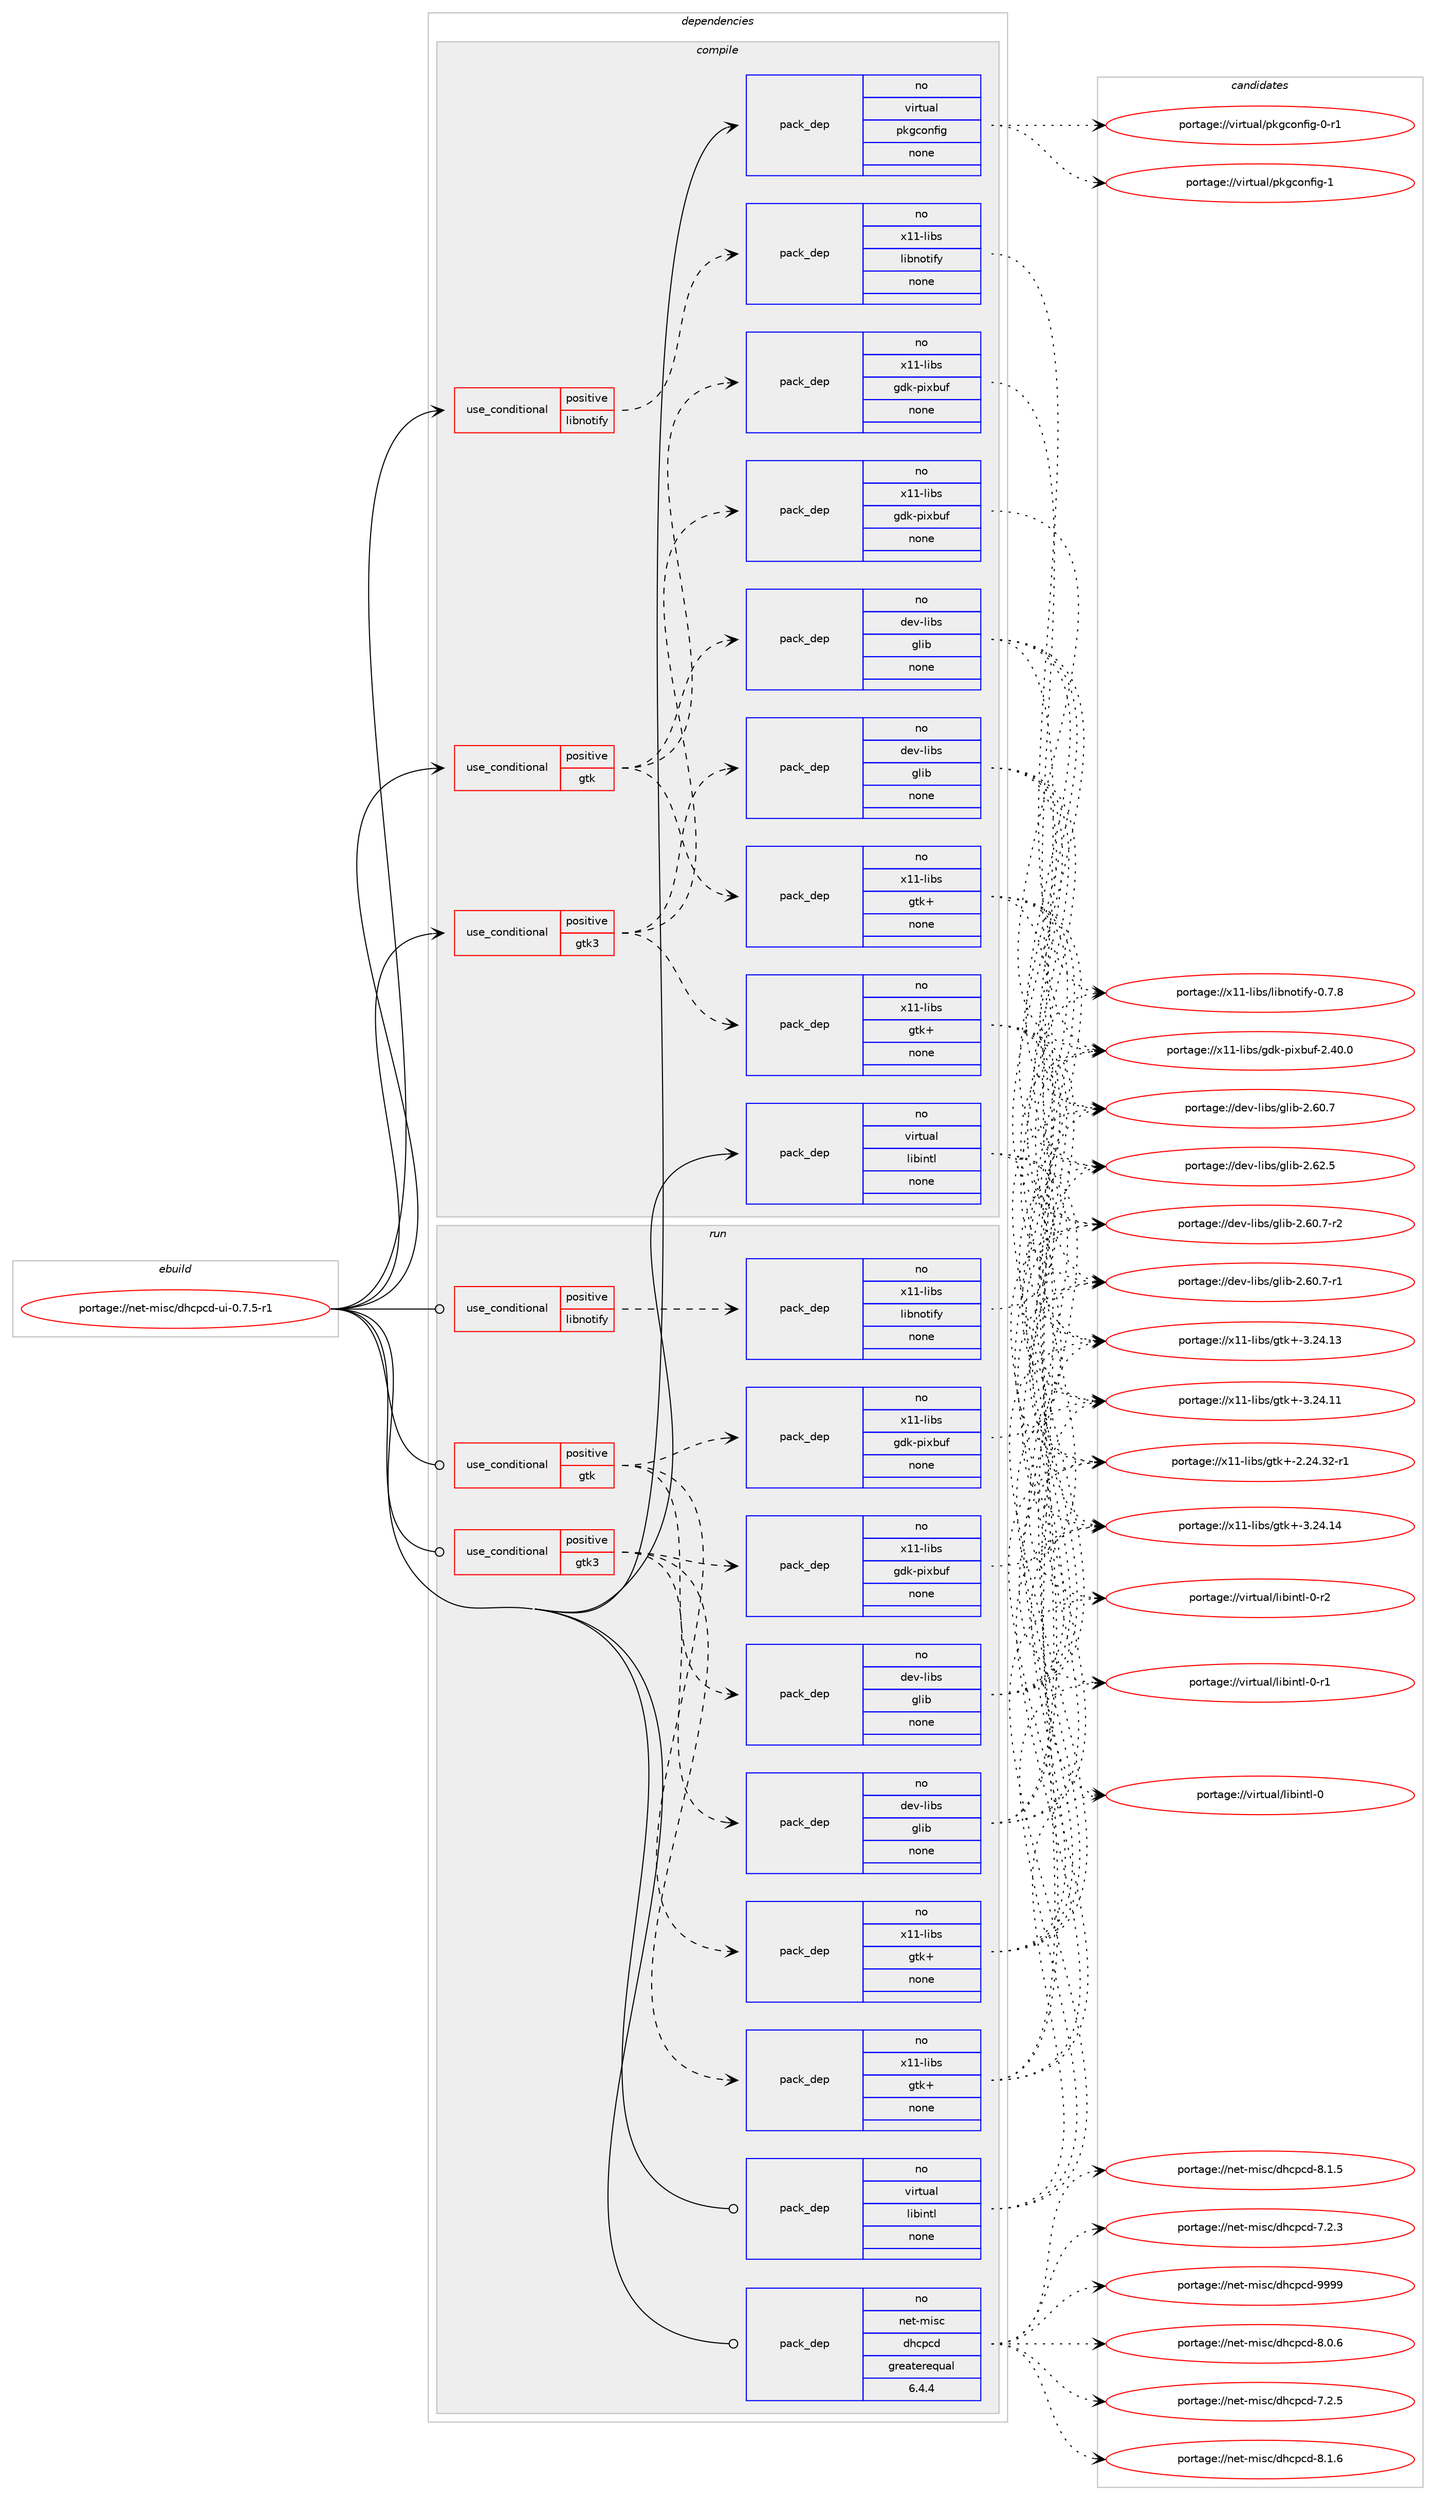 digraph prolog {

# *************
# Graph options
# *************

newrank=true;
concentrate=true;
compound=true;
graph [rankdir=LR,fontname=Helvetica,fontsize=10,ranksep=1.5];#, ranksep=2.5, nodesep=0.2];
edge  [arrowhead=vee];
node  [fontname=Helvetica,fontsize=10];

# **********
# The ebuild
# **********

subgraph cluster_leftcol {
color=gray;
rank=same;
label=<<i>ebuild</i>>;
id [label="portage://net-misc/dhcpcd-ui-0.7.5-r1", color=red, width=4, href="../net-misc/dhcpcd-ui-0.7.5-r1.svg"];
}

# ****************
# The dependencies
# ****************

subgraph cluster_midcol {
color=gray;
label=<<i>dependencies</i>>;
subgraph cluster_compile {
fillcolor="#eeeeee";
style=filled;
label=<<i>compile</i>>;
subgraph cond3591 {
dependency22247 [label=<<TABLE BORDER="0" CELLBORDER="1" CELLSPACING="0" CELLPADDING="4"><TR><TD ROWSPAN="3" CELLPADDING="10">use_conditional</TD></TR><TR><TD>positive</TD></TR><TR><TD>gtk</TD></TR></TABLE>>, shape=none, color=red];
subgraph pack18284 {
dependency22248 [label=<<TABLE BORDER="0" CELLBORDER="1" CELLSPACING="0" CELLPADDING="4" WIDTH="220"><TR><TD ROWSPAN="6" CELLPADDING="30">pack_dep</TD></TR><TR><TD WIDTH="110">no</TD></TR><TR><TD>dev-libs</TD></TR><TR><TD>glib</TD></TR><TR><TD>none</TD></TR><TR><TD></TD></TR></TABLE>>, shape=none, color=blue];
}
dependency22247:e -> dependency22248:w [weight=20,style="dashed",arrowhead="vee"];
subgraph pack18285 {
dependency22249 [label=<<TABLE BORDER="0" CELLBORDER="1" CELLSPACING="0" CELLPADDING="4" WIDTH="220"><TR><TD ROWSPAN="6" CELLPADDING="30">pack_dep</TD></TR><TR><TD WIDTH="110">no</TD></TR><TR><TD>x11-libs</TD></TR><TR><TD>gdk-pixbuf</TD></TR><TR><TD>none</TD></TR><TR><TD></TD></TR></TABLE>>, shape=none, color=blue];
}
dependency22247:e -> dependency22249:w [weight=20,style="dashed",arrowhead="vee"];
subgraph pack18286 {
dependency22250 [label=<<TABLE BORDER="0" CELLBORDER="1" CELLSPACING="0" CELLPADDING="4" WIDTH="220"><TR><TD ROWSPAN="6" CELLPADDING="30">pack_dep</TD></TR><TR><TD WIDTH="110">no</TD></TR><TR><TD>x11-libs</TD></TR><TR><TD>gtk+</TD></TR><TR><TD>none</TD></TR><TR><TD></TD></TR></TABLE>>, shape=none, color=blue];
}
dependency22247:e -> dependency22250:w [weight=20,style="dashed",arrowhead="vee"];
}
id:e -> dependency22247:w [weight=20,style="solid",arrowhead="vee"];
subgraph cond3592 {
dependency22251 [label=<<TABLE BORDER="0" CELLBORDER="1" CELLSPACING="0" CELLPADDING="4"><TR><TD ROWSPAN="3" CELLPADDING="10">use_conditional</TD></TR><TR><TD>positive</TD></TR><TR><TD>gtk3</TD></TR></TABLE>>, shape=none, color=red];
subgraph pack18287 {
dependency22252 [label=<<TABLE BORDER="0" CELLBORDER="1" CELLSPACING="0" CELLPADDING="4" WIDTH="220"><TR><TD ROWSPAN="6" CELLPADDING="30">pack_dep</TD></TR><TR><TD WIDTH="110">no</TD></TR><TR><TD>dev-libs</TD></TR><TR><TD>glib</TD></TR><TR><TD>none</TD></TR><TR><TD></TD></TR></TABLE>>, shape=none, color=blue];
}
dependency22251:e -> dependency22252:w [weight=20,style="dashed",arrowhead="vee"];
subgraph pack18288 {
dependency22253 [label=<<TABLE BORDER="0" CELLBORDER="1" CELLSPACING="0" CELLPADDING="4" WIDTH="220"><TR><TD ROWSPAN="6" CELLPADDING="30">pack_dep</TD></TR><TR><TD WIDTH="110">no</TD></TR><TR><TD>x11-libs</TD></TR><TR><TD>gdk-pixbuf</TD></TR><TR><TD>none</TD></TR><TR><TD></TD></TR></TABLE>>, shape=none, color=blue];
}
dependency22251:e -> dependency22253:w [weight=20,style="dashed",arrowhead="vee"];
subgraph pack18289 {
dependency22254 [label=<<TABLE BORDER="0" CELLBORDER="1" CELLSPACING="0" CELLPADDING="4" WIDTH="220"><TR><TD ROWSPAN="6" CELLPADDING="30">pack_dep</TD></TR><TR><TD WIDTH="110">no</TD></TR><TR><TD>x11-libs</TD></TR><TR><TD>gtk+</TD></TR><TR><TD>none</TD></TR><TR><TD></TD></TR></TABLE>>, shape=none, color=blue];
}
dependency22251:e -> dependency22254:w [weight=20,style="dashed",arrowhead="vee"];
}
id:e -> dependency22251:w [weight=20,style="solid",arrowhead="vee"];
subgraph cond3593 {
dependency22255 [label=<<TABLE BORDER="0" CELLBORDER="1" CELLSPACING="0" CELLPADDING="4"><TR><TD ROWSPAN="3" CELLPADDING="10">use_conditional</TD></TR><TR><TD>positive</TD></TR><TR><TD>libnotify</TD></TR></TABLE>>, shape=none, color=red];
subgraph pack18290 {
dependency22256 [label=<<TABLE BORDER="0" CELLBORDER="1" CELLSPACING="0" CELLPADDING="4" WIDTH="220"><TR><TD ROWSPAN="6" CELLPADDING="30">pack_dep</TD></TR><TR><TD WIDTH="110">no</TD></TR><TR><TD>x11-libs</TD></TR><TR><TD>libnotify</TD></TR><TR><TD>none</TD></TR><TR><TD></TD></TR></TABLE>>, shape=none, color=blue];
}
dependency22255:e -> dependency22256:w [weight=20,style="dashed",arrowhead="vee"];
}
id:e -> dependency22255:w [weight=20,style="solid",arrowhead="vee"];
subgraph pack18291 {
dependency22257 [label=<<TABLE BORDER="0" CELLBORDER="1" CELLSPACING="0" CELLPADDING="4" WIDTH="220"><TR><TD ROWSPAN="6" CELLPADDING="30">pack_dep</TD></TR><TR><TD WIDTH="110">no</TD></TR><TR><TD>virtual</TD></TR><TR><TD>libintl</TD></TR><TR><TD>none</TD></TR><TR><TD></TD></TR></TABLE>>, shape=none, color=blue];
}
id:e -> dependency22257:w [weight=20,style="solid",arrowhead="vee"];
subgraph pack18292 {
dependency22258 [label=<<TABLE BORDER="0" CELLBORDER="1" CELLSPACING="0" CELLPADDING="4" WIDTH="220"><TR><TD ROWSPAN="6" CELLPADDING="30">pack_dep</TD></TR><TR><TD WIDTH="110">no</TD></TR><TR><TD>virtual</TD></TR><TR><TD>pkgconfig</TD></TR><TR><TD>none</TD></TR><TR><TD></TD></TR></TABLE>>, shape=none, color=blue];
}
id:e -> dependency22258:w [weight=20,style="solid",arrowhead="vee"];
}
subgraph cluster_compileandrun {
fillcolor="#eeeeee";
style=filled;
label=<<i>compile and run</i>>;
}
subgraph cluster_run {
fillcolor="#eeeeee";
style=filled;
label=<<i>run</i>>;
subgraph cond3594 {
dependency22259 [label=<<TABLE BORDER="0" CELLBORDER="1" CELLSPACING="0" CELLPADDING="4"><TR><TD ROWSPAN="3" CELLPADDING="10">use_conditional</TD></TR><TR><TD>positive</TD></TR><TR><TD>gtk</TD></TR></TABLE>>, shape=none, color=red];
subgraph pack18293 {
dependency22260 [label=<<TABLE BORDER="0" CELLBORDER="1" CELLSPACING="0" CELLPADDING="4" WIDTH="220"><TR><TD ROWSPAN="6" CELLPADDING="30">pack_dep</TD></TR><TR><TD WIDTH="110">no</TD></TR><TR><TD>dev-libs</TD></TR><TR><TD>glib</TD></TR><TR><TD>none</TD></TR><TR><TD></TD></TR></TABLE>>, shape=none, color=blue];
}
dependency22259:e -> dependency22260:w [weight=20,style="dashed",arrowhead="vee"];
subgraph pack18294 {
dependency22261 [label=<<TABLE BORDER="0" CELLBORDER="1" CELLSPACING="0" CELLPADDING="4" WIDTH="220"><TR><TD ROWSPAN="6" CELLPADDING="30">pack_dep</TD></TR><TR><TD WIDTH="110">no</TD></TR><TR><TD>x11-libs</TD></TR><TR><TD>gdk-pixbuf</TD></TR><TR><TD>none</TD></TR><TR><TD></TD></TR></TABLE>>, shape=none, color=blue];
}
dependency22259:e -> dependency22261:w [weight=20,style="dashed",arrowhead="vee"];
subgraph pack18295 {
dependency22262 [label=<<TABLE BORDER="0" CELLBORDER="1" CELLSPACING="0" CELLPADDING="4" WIDTH="220"><TR><TD ROWSPAN="6" CELLPADDING="30">pack_dep</TD></TR><TR><TD WIDTH="110">no</TD></TR><TR><TD>x11-libs</TD></TR><TR><TD>gtk+</TD></TR><TR><TD>none</TD></TR><TR><TD></TD></TR></TABLE>>, shape=none, color=blue];
}
dependency22259:e -> dependency22262:w [weight=20,style="dashed",arrowhead="vee"];
}
id:e -> dependency22259:w [weight=20,style="solid",arrowhead="odot"];
subgraph cond3595 {
dependency22263 [label=<<TABLE BORDER="0" CELLBORDER="1" CELLSPACING="0" CELLPADDING="4"><TR><TD ROWSPAN="3" CELLPADDING="10">use_conditional</TD></TR><TR><TD>positive</TD></TR><TR><TD>gtk3</TD></TR></TABLE>>, shape=none, color=red];
subgraph pack18296 {
dependency22264 [label=<<TABLE BORDER="0" CELLBORDER="1" CELLSPACING="0" CELLPADDING="4" WIDTH="220"><TR><TD ROWSPAN="6" CELLPADDING="30">pack_dep</TD></TR><TR><TD WIDTH="110">no</TD></TR><TR><TD>dev-libs</TD></TR><TR><TD>glib</TD></TR><TR><TD>none</TD></TR><TR><TD></TD></TR></TABLE>>, shape=none, color=blue];
}
dependency22263:e -> dependency22264:w [weight=20,style="dashed",arrowhead="vee"];
subgraph pack18297 {
dependency22265 [label=<<TABLE BORDER="0" CELLBORDER="1" CELLSPACING="0" CELLPADDING="4" WIDTH="220"><TR><TD ROWSPAN="6" CELLPADDING="30">pack_dep</TD></TR><TR><TD WIDTH="110">no</TD></TR><TR><TD>x11-libs</TD></TR><TR><TD>gdk-pixbuf</TD></TR><TR><TD>none</TD></TR><TR><TD></TD></TR></TABLE>>, shape=none, color=blue];
}
dependency22263:e -> dependency22265:w [weight=20,style="dashed",arrowhead="vee"];
subgraph pack18298 {
dependency22266 [label=<<TABLE BORDER="0" CELLBORDER="1" CELLSPACING="0" CELLPADDING="4" WIDTH="220"><TR><TD ROWSPAN="6" CELLPADDING="30">pack_dep</TD></TR><TR><TD WIDTH="110">no</TD></TR><TR><TD>x11-libs</TD></TR><TR><TD>gtk+</TD></TR><TR><TD>none</TD></TR><TR><TD></TD></TR></TABLE>>, shape=none, color=blue];
}
dependency22263:e -> dependency22266:w [weight=20,style="dashed",arrowhead="vee"];
}
id:e -> dependency22263:w [weight=20,style="solid",arrowhead="odot"];
subgraph cond3596 {
dependency22267 [label=<<TABLE BORDER="0" CELLBORDER="1" CELLSPACING="0" CELLPADDING="4"><TR><TD ROWSPAN="3" CELLPADDING="10">use_conditional</TD></TR><TR><TD>positive</TD></TR><TR><TD>libnotify</TD></TR></TABLE>>, shape=none, color=red];
subgraph pack18299 {
dependency22268 [label=<<TABLE BORDER="0" CELLBORDER="1" CELLSPACING="0" CELLPADDING="4" WIDTH="220"><TR><TD ROWSPAN="6" CELLPADDING="30">pack_dep</TD></TR><TR><TD WIDTH="110">no</TD></TR><TR><TD>x11-libs</TD></TR><TR><TD>libnotify</TD></TR><TR><TD>none</TD></TR><TR><TD></TD></TR></TABLE>>, shape=none, color=blue];
}
dependency22267:e -> dependency22268:w [weight=20,style="dashed",arrowhead="vee"];
}
id:e -> dependency22267:w [weight=20,style="solid",arrowhead="odot"];
subgraph pack18300 {
dependency22269 [label=<<TABLE BORDER="0" CELLBORDER="1" CELLSPACING="0" CELLPADDING="4" WIDTH="220"><TR><TD ROWSPAN="6" CELLPADDING="30">pack_dep</TD></TR><TR><TD WIDTH="110">no</TD></TR><TR><TD>net-misc</TD></TR><TR><TD>dhcpcd</TD></TR><TR><TD>greaterequal</TD></TR><TR><TD>6.4.4</TD></TR></TABLE>>, shape=none, color=blue];
}
id:e -> dependency22269:w [weight=20,style="solid",arrowhead="odot"];
subgraph pack18301 {
dependency22270 [label=<<TABLE BORDER="0" CELLBORDER="1" CELLSPACING="0" CELLPADDING="4" WIDTH="220"><TR><TD ROWSPAN="6" CELLPADDING="30">pack_dep</TD></TR><TR><TD WIDTH="110">no</TD></TR><TR><TD>virtual</TD></TR><TR><TD>libintl</TD></TR><TR><TD>none</TD></TR><TR><TD></TD></TR></TABLE>>, shape=none, color=blue];
}
id:e -> dependency22270:w [weight=20,style="solid",arrowhead="odot"];
}
}

# **************
# The candidates
# **************

subgraph cluster_choices {
rank=same;
color=gray;
label=<<i>candidates</i>>;

subgraph choice18284 {
color=black;
nodesep=1;
choice1001011184510810598115471031081059845504654504653 [label="portage://dev-libs/glib-2.62.5", color=red, width=4,href="../dev-libs/glib-2.62.5.svg"];
choice10010111845108105981154710310810598455046544846554511450 [label="portage://dev-libs/glib-2.60.7-r2", color=red, width=4,href="../dev-libs/glib-2.60.7-r2.svg"];
choice10010111845108105981154710310810598455046544846554511449 [label="portage://dev-libs/glib-2.60.7-r1", color=red, width=4,href="../dev-libs/glib-2.60.7-r1.svg"];
choice1001011184510810598115471031081059845504654484655 [label="portage://dev-libs/glib-2.60.7", color=red, width=4,href="../dev-libs/glib-2.60.7.svg"];
dependency22248:e -> choice1001011184510810598115471031081059845504654504653:w [style=dotted,weight="100"];
dependency22248:e -> choice10010111845108105981154710310810598455046544846554511450:w [style=dotted,weight="100"];
dependency22248:e -> choice10010111845108105981154710310810598455046544846554511449:w [style=dotted,weight="100"];
dependency22248:e -> choice1001011184510810598115471031081059845504654484655:w [style=dotted,weight="100"];
}
subgraph choice18285 {
color=black;
nodesep=1;
choice1204949451081059811547103100107451121051209811710245504652484648 [label="portage://x11-libs/gdk-pixbuf-2.40.0", color=red, width=4,href="../x11-libs/gdk-pixbuf-2.40.0.svg"];
dependency22249:e -> choice1204949451081059811547103100107451121051209811710245504652484648:w [style=dotted,weight="100"];
}
subgraph choice18286 {
color=black;
nodesep=1;
choice1204949451081059811547103116107434551465052464952 [label="portage://x11-libs/gtk+-3.24.14", color=red, width=4,href="../x11-libs/gtk+-3.24.14.svg"];
choice1204949451081059811547103116107434551465052464951 [label="portage://x11-libs/gtk+-3.24.13", color=red, width=4,href="../x11-libs/gtk+-3.24.13.svg"];
choice1204949451081059811547103116107434551465052464949 [label="portage://x11-libs/gtk+-3.24.11", color=red, width=4,href="../x11-libs/gtk+-3.24.11.svg"];
choice12049494510810598115471031161074345504650524651504511449 [label="portage://x11-libs/gtk+-2.24.32-r1", color=red, width=4,href="../x11-libs/gtk+-2.24.32-r1.svg"];
dependency22250:e -> choice1204949451081059811547103116107434551465052464952:w [style=dotted,weight="100"];
dependency22250:e -> choice1204949451081059811547103116107434551465052464951:w [style=dotted,weight="100"];
dependency22250:e -> choice1204949451081059811547103116107434551465052464949:w [style=dotted,weight="100"];
dependency22250:e -> choice12049494510810598115471031161074345504650524651504511449:w [style=dotted,weight="100"];
}
subgraph choice18287 {
color=black;
nodesep=1;
choice1001011184510810598115471031081059845504654504653 [label="portage://dev-libs/glib-2.62.5", color=red, width=4,href="../dev-libs/glib-2.62.5.svg"];
choice10010111845108105981154710310810598455046544846554511450 [label="portage://dev-libs/glib-2.60.7-r2", color=red, width=4,href="../dev-libs/glib-2.60.7-r2.svg"];
choice10010111845108105981154710310810598455046544846554511449 [label="portage://dev-libs/glib-2.60.7-r1", color=red, width=4,href="../dev-libs/glib-2.60.7-r1.svg"];
choice1001011184510810598115471031081059845504654484655 [label="portage://dev-libs/glib-2.60.7", color=red, width=4,href="../dev-libs/glib-2.60.7.svg"];
dependency22252:e -> choice1001011184510810598115471031081059845504654504653:w [style=dotted,weight="100"];
dependency22252:e -> choice10010111845108105981154710310810598455046544846554511450:w [style=dotted,weight="100"];
dependency22252:e -> choice10010111845108105981154710310810598455046544846554511449:w [style=dotted,weight="100"];
dependency22252:e -> choice1001011184510810598115471031081059845504654484655:w [style=dotted,weight="100"];
}
subgraph choice18288 {
color=black;
nodesep=1;
choice1204949451081059811547103100107451121051209811710245504652484648 [label="portage://x11-libs/gdk-pixbuf-2.40.0", color=red, width=4,href="../x11-libs/gdk-pixbuf-2.40.0.svg"];
dependency22253:e -> choice1204949451081059811547103100107451121051209811710245504652484648:w [style=dotted,weight="100"];
}
subgraph choice18289 {
color=black;
nodesep=1;
choice1204949451081059811547103116107434551465052464952 [label="portage://x11-libs/gtk+-3.24.14", color=red, width=4,href="../x11-libs/gtk+-3.24.14.svg"];
choice1204949451081059811547103116107434551465052464951 [label="portage://x11-libs/gtk+-3.24.13", color=red, width=4,href="../x11-libs/gtk+-3.24.13.svg"];
choice1204949451081059811547103116107434551465052464949 [label="portage://x11-libs/gtk+-3.24.11", color=red, width=4,href="../x11-libs/gtk+-3.24.11.svg"];
choice12049494510810598115471031161074345504650524651504511449 [label="portage://x11-libs/gtk+-2.24.32-r1", color=red, width=4,href="../x11-libs/gtk+-2.24.32-r1.svg"];
dependency22254:e -> choice1204949451081059811547103116107434551465052464952:w [style=dotted,weight="100"];
dependency22254:e -> choice1204949451081059811547103116107434551465052464951:w [style=dotted,weight="100"];
dependency22254:e -> choice1204949451081059811547103116107434551465052464949:w [style=dotted,weight="100"];
dependency22254:e -> choice12049494510810598115471031161074345504650524651504511449:w [style=dotted,weight="100"];
}
subgraph choice18290 {
color=black;
nodesep=1;
choice120494945108105981154710810598110111116105102121454846554656 [label="portage://x11-libs/libnotify-0.7.8", color=red, width=4,href="../x11-libs/libnotify-0.7.8.svg"];
dependency22256:e -> choice120494945108105981154710810598110111116105102121454846554656:w [style=dotted,weight="100"];
}
subgraph choice18291 {
color=black;
nodesep=1;
choice11810511411611797108471081059810511011610845484511450 [label="portage://virtual/libintl-0-r2", color=red, width=4,href="../virtual/libintl-0-r2.svg"];
choice11810511411611797108471081059810511011610845484511449 [label="portage://virtual/libintl-0-r1", color=red, width=4,href="../virtual/libintl-0-r1.svg"];
choice1181051141161179710847108105981051101161084548 [label="portage://virtual/libintl-0", color=red, width=4,href="../virtual/libintl-0.svg"];
dependency22257:e -> choice11810511411611797108471081059810511011610845484511450:w [style=dotted,weight="100"];
dependency22257:e -> choice11810511411611797108471081059810511011610845484511449:w [style=dotted,weight="100"];
dependency22257:e -> choice1181051141161179710847108105981051101161084548:w [style=dotted,weight="100"];
}
subgraph choice18292 {
color=black;
nodesep=1;
choice1181051141161179710847112107103991111101021051034549 [label="portage://virtual/pkgconfig-1", color=red, width=4,href="../virtual/pkgconfig-1.svg"];
choice11810511411611797108471121071039911111010210510345484511449 [label="portage://virtual/pkgconfig-0-r1", color=red, width=4,href="../virtual/pkgconfig-0-r1.svg"];
dependency22258:e -> choice1181051141161179710847112107103991111101021051034549:w [style=dotted,weight="100"];
dependency22258:e -> choice11810511411611797108471121071039911111010210510345484511449:w [style=dotted,weight="100"];
}
subgraph choice18293 {
color=black;
nodesep=1;
choice1001011184510810598115471031081059845504654504653 [label="portage://dev-libs/glib-2.62.5", color=red, width=4,href="../dev-libs/glib-2.62.5.svg"];
choice10010111845108105981154710310810598455046544846554511450 [label="portage://dev-libs/glib-2.60.7-r2", color=red, width=4,href="../dev-libs/glib-2.60.7-r2.svg"];
choice10010111845108105981154710310810598455046544846554511449 [label="portage://dev-libs/glib-2.60.7-r1", color=red, width=4,href="../dev-libs/glib-2.60.7-r1.svg"];
choice1001011184510810598115471031081059845504654484655 [label="portage://dev-libs/glib-2.60.7", color=red, width=4,href="../dev-libs/glib-2.60.7.svg"];
dependency22260:e -> choice1001011184510810598115471031081059845504654504653:w [style=dotted,weight="100"];
dependency22260:e -> choice10010111845108105981154710310810598455046544846554511450:w [style=dotted,weight="100"];
dependency22260:e -> choice10010111845108105981154710310810598455046544846554511449:w [style=dotted,weight="100"];
dependency22260:e -> choice1001011184510810598115471031081059845504654484655:w [style=dotted,weight="100"];
}
subgraph choice18294 {
color=black;
nodesep=1;
choice1204949451081059811547103100107451121051209811710245504652484648 [label="portage://x11-libs/gdk-pixbuf-2.40.0", color=red, width=4,href="../x11-libs/gdk-pixbuf-2.40.0.svg"];
dependency22261:e -> choice1204949451081059811547103100107451121051209811710245504652484648:w [style=dotted,weight="100"];
}
subgraph choice18295 {
color=black;
nodesep=1;
choice1204949451081059811547103116107434551465052464952 [label="portage://x11-libs/gtk+-3.24.14", color=red, width=4,href="../x11-libs/gtk+-3.24.14.svg"];
choice1204949451081059811547103116107434551465052464951 [label="portage://x11-libs/gtk+-3.24.13", color=red, width=4,href="../x11-libs/gtk+-3.24.13.svg"];
choice1204949451081059811547103116107434551465052464949 [label="portage://x11-libs/gtk+-3.24.11", color=red, width=4,href="../x11-libs/gtk+-3.24.11.svg"];
choice12049494510810598115471031161074345504650524651504511449 [label="portage://x11-libs/gtk+-2.24.32-r1", color=red, width=4,href="../x11-libs/gtk+-2.24.32-r1.svg"];
dependency22262:e -> choice1204949451081059811547103116107434551465052464952:w [style=dotted,weight="100"];
dependency22262:e -> choice1204949451081059811547103116107434551465052464951:w [style=dotted,weight="100"];
dependency22262:e -> choice1204949451081059811547103116107434551465052464949:w [style=dotted,weight="100"];
dependency22262:e -> choice12049494510810598115471031161074345504650524651504511449:w [style=dotted,weight="100"];
}
subgraph choice18296 {
color=black;
nodesep=1;
choice1001011184510810598115471031081059845504654504653 [label="portage://dev-libs/glib-2.62.5", color=red, width=4,href="../dev-libs/glib-2.62.5.svg"];
choice10010111845108105981154710310810598455046544846554511450 [label="portage://dev-libs/glib-2.60.7-r2", color=red, width=4,href="../dev-libs/glib-2.60.7-r2.svg"];
choice10010111845108105981154710310810598455046544846554511449 [label="portage://dev-libs/glib-2.60.7-r1", color=red, width=4,href="../dev-libs/glib-2.60.7-r1.svg"];
choice1001011184510810598115471031081059845504654484655 [label="portage://dev-libs/glib-2.60.7", color=red, width=4,href="../dev-libs/glib-2.60.7.svg"];
dependency22264:e -> choice1001011184510810598115471031081059845504654504653:w [style=dotted,weight="100"];
dependency22264:e -> choice10010111845108105981154710310810598455046544846554511450:w [style=dotted,weight="100"];
dependency22264:e -> choice10010111845108105981154710310810598455046544846554511449:w [style=dotted,weight="100"];
dependency22264:e -> choice1001011184510810598115471031081059845504654484655:w [style=dotted,weight="100"];
}
subgraph choice18297 {
color=black;
nodesep=1;
choice1204949451081059811547103100107451121051209811710245504652484648 [label="portage://x11-libs/gdk-pixbuf-2.40.0", color=red, width=4,href="../x11-libs/gdk-pixbuf-2.40.0.svg"];
dependency22265:e -> choice1204949451081059811547103100107451121051209811710245504652484648:w [style=dotted,weight="100"];
}
subgraph choice18298 {
color=black;
nodesep=1;
choice1204949451081059811547103116107434551465052464952 [label="portage://x11-libs/gtk+-3.24.14", color=red, width=4,href="../x11-libs/gtk+-3.24.14.svg"];
choice1204949451081059811547103116107434551465052464951 [label="portage://x11-libs/gtk+-3.24.13", color=red, width=4,href="../x11-libs/gtk+-3.24.13.svg"];
choice1204949451081059811547103116107434551465052464949 [label="portage://x11-libs/gtk+-3.24.11", color=red, width=4,href="../x11-libs/gtk+-3.24.11.svg"];
choice12049494510810598115471031161074345504650524651504511449 [label="portage://x11-libs/gtk+-2.24.32-r1", color=red, width=4,href="../x11-libs/gtk+-2.24.32-r1.svg"];
dependency22266:e -> choice1204949451081059811547103116107434551465052464952:w [style=dotted,weight="100"];
dependency22266:e -> choice1204949451081059811547103116107434551465052464951:w [style=dotted,weight="100"];
dependency22266:e -> choice1204949451081059811547103116107434551465052464949:w [style=dotted,weight="100"];
dependency22266:e -> choice12049494510810598115471031161074345504650524651504511449:w [style=dotted,weight="100"];
}
subgraph choice18299 {
color=black;
nodesep=1;
choice120494945108105981154710810598110111116105102121454846554656 [label="portage://x11-libs/libnotify-0.7.8", color=red, width=4,href="../x11-libs/libnotify-0.7.8.svg"];
dependency22268:e -> choice120494945108105981154710810598110111116105102121454846554656:w [style=dotted,weight="100"];
}
subgraph choice18300 {
color=black;
nodesep=1;
choice11010111645109105115994710010499112991004557575757 [label="portage://net-misc/dhcpcd-9999", color=red, width=4,href="../net-misc/dhcpcd-9999.svg"];
choice1101011164510910511599471001049911299100455646494654 [label="portage://net-misc/dhcpcd-8.1.6", color=red, width=4,href="../net-misc/dhcpcd-8.1.6.svg"];
choice1101011164510910511599471001049911299100455646494653 [label="portage://net-misc/dhcpcd-8.1.5", color=red, width=4,href="../net-misc/dhcpcd-8.1.5.svg"];
choice1101011164510910511599471001049911299100455646484654 [label="portage://net-misc/dhcpcd-8.0.6", color=red, width=4,href="../net-misc/dhcpcd-8.0.6.svg"];
choice1101011164510910511599471001049911299100455546504653 [label="portage://net-misc/dhcpcd-7.2.5", color=red, width=4,href="../net-misc/dhcpcd-7.2.5.svg"];
choice1101011164510910511599471001049911299100455546504651 [label="portage://net-misc/dhcpcd-7.2.3", color=red, width=4,href="../net-misc/dhcpcd-7.2.3.svg"];
dependency22269:e -> choice11010111645109105115994710010499112991004557575757:w [style=dotted,weight="100"];
dependency22269:e -> choice1101011164510910511599471001049911299100455646494654:w [style=dotted,weight="100"];
dependency22269:e -> choice1101011164510910511599471001049911299100455646494653:w [style=dotted,weight="100"];
dependency22269:e -> choice1101011164510910511599471001049911299100455646484654:w [style=dotted,weight="100"];
dependency22269:e -> choice1101011164510910511599471001049911299100455546504653:w [style=dotted,weight="100"];
dependency22269:e -> choice1101011164510910511599471001049911299100455546504651:w [style=dotted,weight="100"];
}
subgraph choice18301 {
color=black;
nodesep=1;
choice11810511411611797108471081059810511011610845484511450 [label="portage://virtual/libintl-0-r2", color=red, width=4,href="../virtual/libintl-0-r2.svg"];
choice11810511411611797108471081059810511011610845484511449 [label="portage://virtual/libintl-0-r1", color=red, width=4,href="../virtual/libintl-0-r1.svg"];
choice1181051141161179710847108105981051101161084548 [label="portage://virtual/libintl-0", color=red, width=4,href="../virtual/libintl-0.svg"];
dependency22270:e -> choice11810511411611797108471081059810511011610845484511450:w [style=dotted,weight="100"];
dependency22270:e -> choice11810511411611797108471081059810511011610845484511449:w [style=dotted,weight="100"];
dependency22270:e -> choice1181051141161179710847108105981051101161084548:w [style=dotted,weight="100"];
}
}

}
